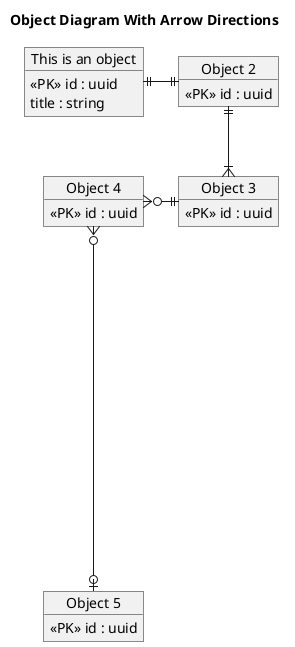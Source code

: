 @startuml ObjectWithArrowDirections

title Object Diagram With Arrow Directions

object "This is an object" as obj1 {
    <<PK>> id : uuid
    title : string
}

object "Object 2" as obj2 {
    <<PK>> id : uuid
}

object "Object 3" as obj3 {
    <<PK>> id : uuid
}

object "Object 4" as obj4 {
    <<PK>> id : uuid
}

object "Object 5" as obj5 {
    <<PK>> id : uuid
}

obj1 ||-|| obj2
obj2 ||--|{ obj3
obj3 ||-left-o{ obj4
obj4 }o-------o| obj5

' NOTES:
' - Single dash is horizontal
' - Double dash is vertical
' - Directional tags
' - More dashes = longer line

@enduml
